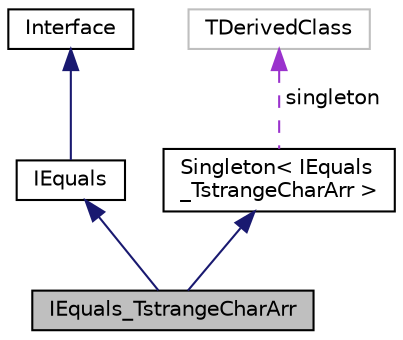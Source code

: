 digraph "IEquals_TstrangeCharArr"
{
  edge [fontname="Helvetica",fontsize="10",labelfontname="Helvetica",labelfontsize="10"];
  node [fontname="Helvetica",fontsize="10",shape=record];
  Node4 [label="IEquals_TstrangeCharArr",height=0.2,width=0.4,color="black", fillcolor="grey75", style="filled", fontcolor="black"];
  Node5 -> Node4 [dir="back",color="midnightblue",fontsize="10",style="solid",fontname="Helvetica"];
  Node5 [label="IEquals",height=0.2,width=0.4,color="black", fillcolor="white", style="filled",URL="$classaworx_1_1lib_1_1boxing_1_1IEquals.html"];
  Node6 -> Node5 [dir="back",color="midnightblue",fontsize="10",style="solid",fontname="Helvetica"];
  Node6 [label="Interface",height=0.2,width=0.4,color="black", fillcolor="white", style="filled",URL="$classaworx_1_1lib_1_1boxing_1_1Interface.html"];
  Node7 -> Node4 [dir="back",color="midnightblue",fontsize="10",style="solid",fontname="Helvetica"];
  Node7 [label="Singleton\< IEquals\l_TstrangeCharArr \>",height=0.2,width=0.4,color="black", fillcolor="white", style="filled",URL="$classaworx_1_1lib_1_1lang_1_1Singleton.html"];
  Node8 -> Node7 [dir="back",color="darkorchid3",fontsize="10",style="dashed",label=" singleton" ,fontname="Helvetica"];
  Node8 [label="TDerivedClass",height=0.2,width=0.4,color="grey75", fillcolor="white", style="filled"];
}
